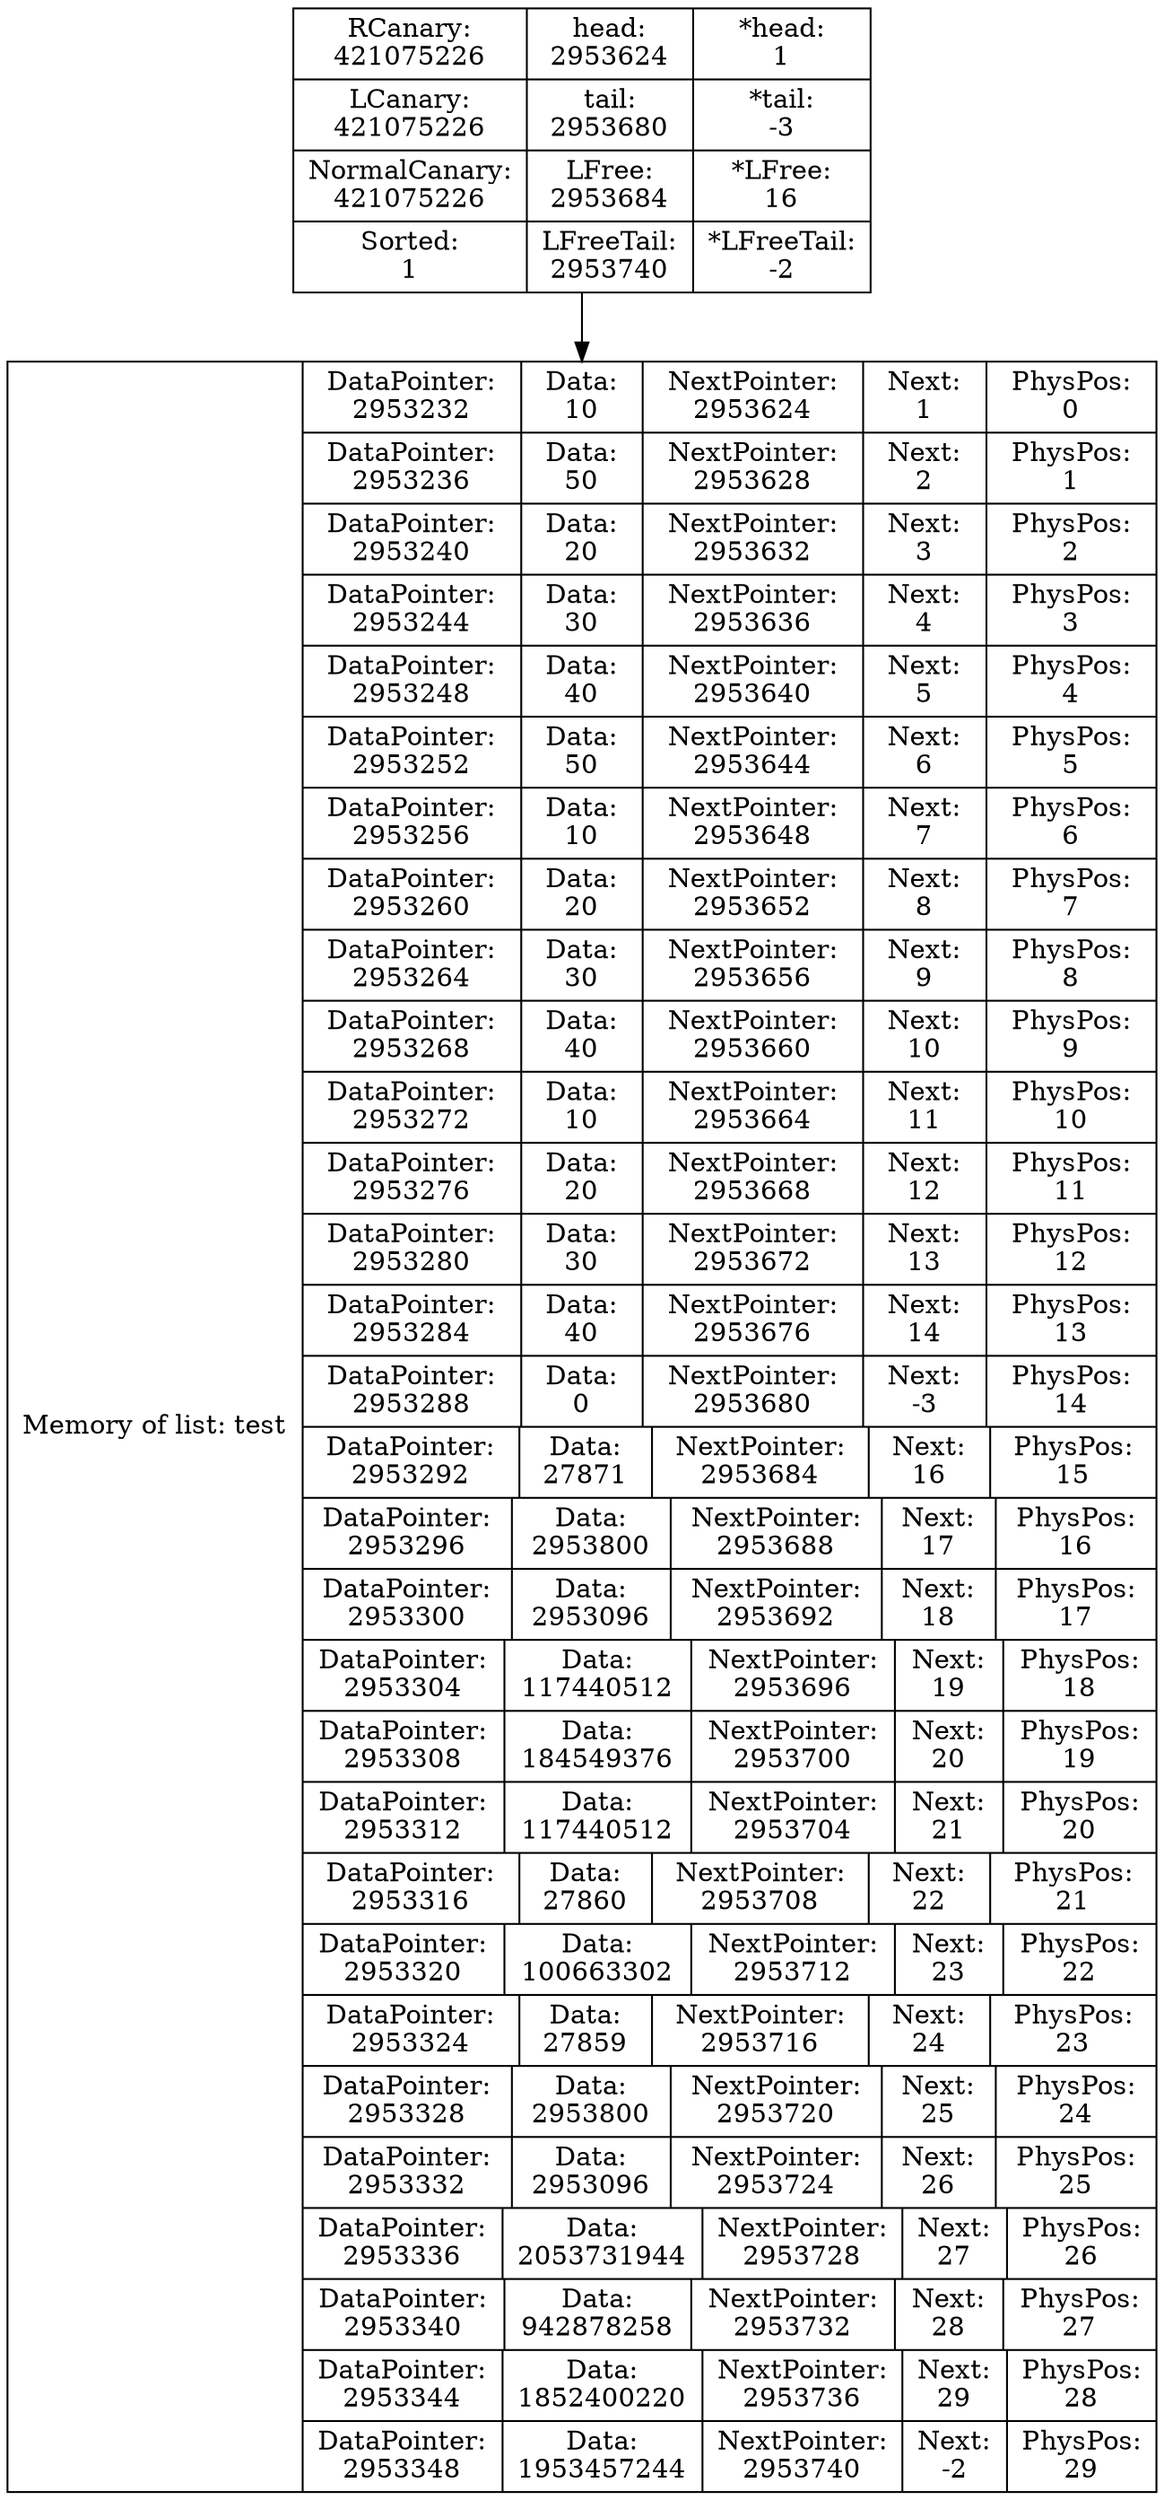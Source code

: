 digraph G{
data [shape=record,label="{Memory of list: test} | {{DataPointer:\n2953232 | Data:\n10 | NextPointer:\n2953624 | Next:\n1 | PhysPos:\n0}
| {DataPointer:\n2953236 | Data:\n50 | NextPointer:\n2953628 | Next:\n2 | PhysPos:\n1}
| {DataPointer:\n2953240 | Data:\n20 | NextPointer:\n2953632 | Next:\n3 | PhysPos:\n2}
| {DataPointer:\n2953244 | Data:\n30 | NextPointer:\n2953636 | Next:\n4 | PhysPos:\n3}
| {DataPointer:\n2953248 | Data:\n40 | NextPointer:\n2953640 | Next:\n5 | PhysPos:\n4}
| {DataPointer:\n2953252 | Data:\n50 | NextPointer:\n2953644 | Next:\n6 | PhysPos:\n5}
| {DataPointer:\n2953256 | Data:\n10 | NextPointer:\n2953648 | Next:\n7 | PhysPos:\n6}
| {DataPointer:\n2953260 | Data:\n20 | NextPointer:\n2953652 | Next:\n8 | PhysPos:\n7}
| {DataPointer:\n2953264 | Data:\n30 | NextPointer:\n2953656 | Next:\n9 | PhysPos:\n8}
| {DataPointer:\n2953268 | Data:\n40 | NextPointer:\n2953660 | Next:\n10 | PhysPos:\n9}
| {DataPointer:\n2953272 | Data:\n10 | NextPointer:\n2953664 | Next:\n11 | PhysPos:\n10}
| {DataPointer:\n2953276 | Data:\n20 | NextPointer:\n2953668 | Next:\n12 | PhysPos:\n11}
| {DataPointer:\n2953280 | Data:\n30 | NextPointer:\n2953672 | Next:\n13 | PhysPos:\n12}
| {DataPointer:\n2953284 | Data:\n40 | NextPointer:\n2953676 | Next:\n14 | PhysPos:\n13}
| {DataPointer:\n2953288 | Data:\n0 | NextPointer:\n2953680 | Next:\n-3 | PhysPos:\n14}
| {DataPointer:\n2953292 | Data:\n27871 | NextPointer:\n2953684 | Next:\n16 | PhysPos:\n15}
| {DataPointer:\n2953296 | Data:\n2953800 | NextPointer:\n2953688 | Next:\n17 | PhysPos:\n16}
| {DataPointer:\n2953300 | Data:\n2953096 | NextPointer:\n2953692 | Next:\n18 | PhysPos:\n17}
| {DataPointer:\n2953304 | Data:\n117440512 | NextPointer:\n2953696 | Next:\n19 | PhysPos:\n18}
| {DataPointer:\n2953308 | Data:\n184549376 | NextPointer:\n2953700 | Next:\n20 | PhysPos:\n19}
| {DataPointer:\n2953312 | Data:\n117440512 | NextPointer:\n2953704 | Next:\n21 | PhysPos:\n20}
| {DataPointer:\n2953316 | Data:\n27860 | NextPointer:\n2953708 | Next:\n22 | PhysPos:\n21}
| {DataPointer:\n2953320 | Data:\n100663302 | NextPointer:\n2953712 | Next:\n23 | PhysPos:\n22}
| {DataPointer:\n2953324 | Data:\n27859 | NextPointer:\n2953716 | Next:\n24 | PhysPos:\n23}
| {DataPointer:\n2953328 | Data:\n2953800 | NextPointer:\n2953720 | Next:\n25 | PhysPos:\n24}
| {DataPointer:\n2953332 | Data:\n2953096 | NextPointer:\n2953724 | Next:\n26 | PhysPos:\n25}
| {DataPointer:\n2953336 | Data:\n2053731944 | NextPointer:\n2953728 | Next:\n27 | PhysPos:\n26}
| {DataPointer:\n2953340 | Data:\n942878258 | NextPointer:\n2953732 | Next:\n28 | PhysPos:\n27}
| {DataPointer:\n2953344 | Data:\n1852400220 | NextPointer:\n2953736 | Next:\n29 | PhysPos:\n28}
| {DataPointer:\n2953348 | Data:\n1953457244 | NextPointer:\n2953740 | Next:\n-2 | PhysPos:\n29}
}"];
Shild [shape=record,label="{ RCanary:\n421075226 | LCanary:\n421075226  | NormalCanary:\n421075226 | Sorted:\n1 } | { head:\n2953624 | tail:\n2953680 | LFree:\n2953684 | LFreeTail:\n2953740} | { *head:\n1 | *tail:\n-3 | *LFree:\n16 | *LFreeTail:\n-2}"];
Shild->data
}
